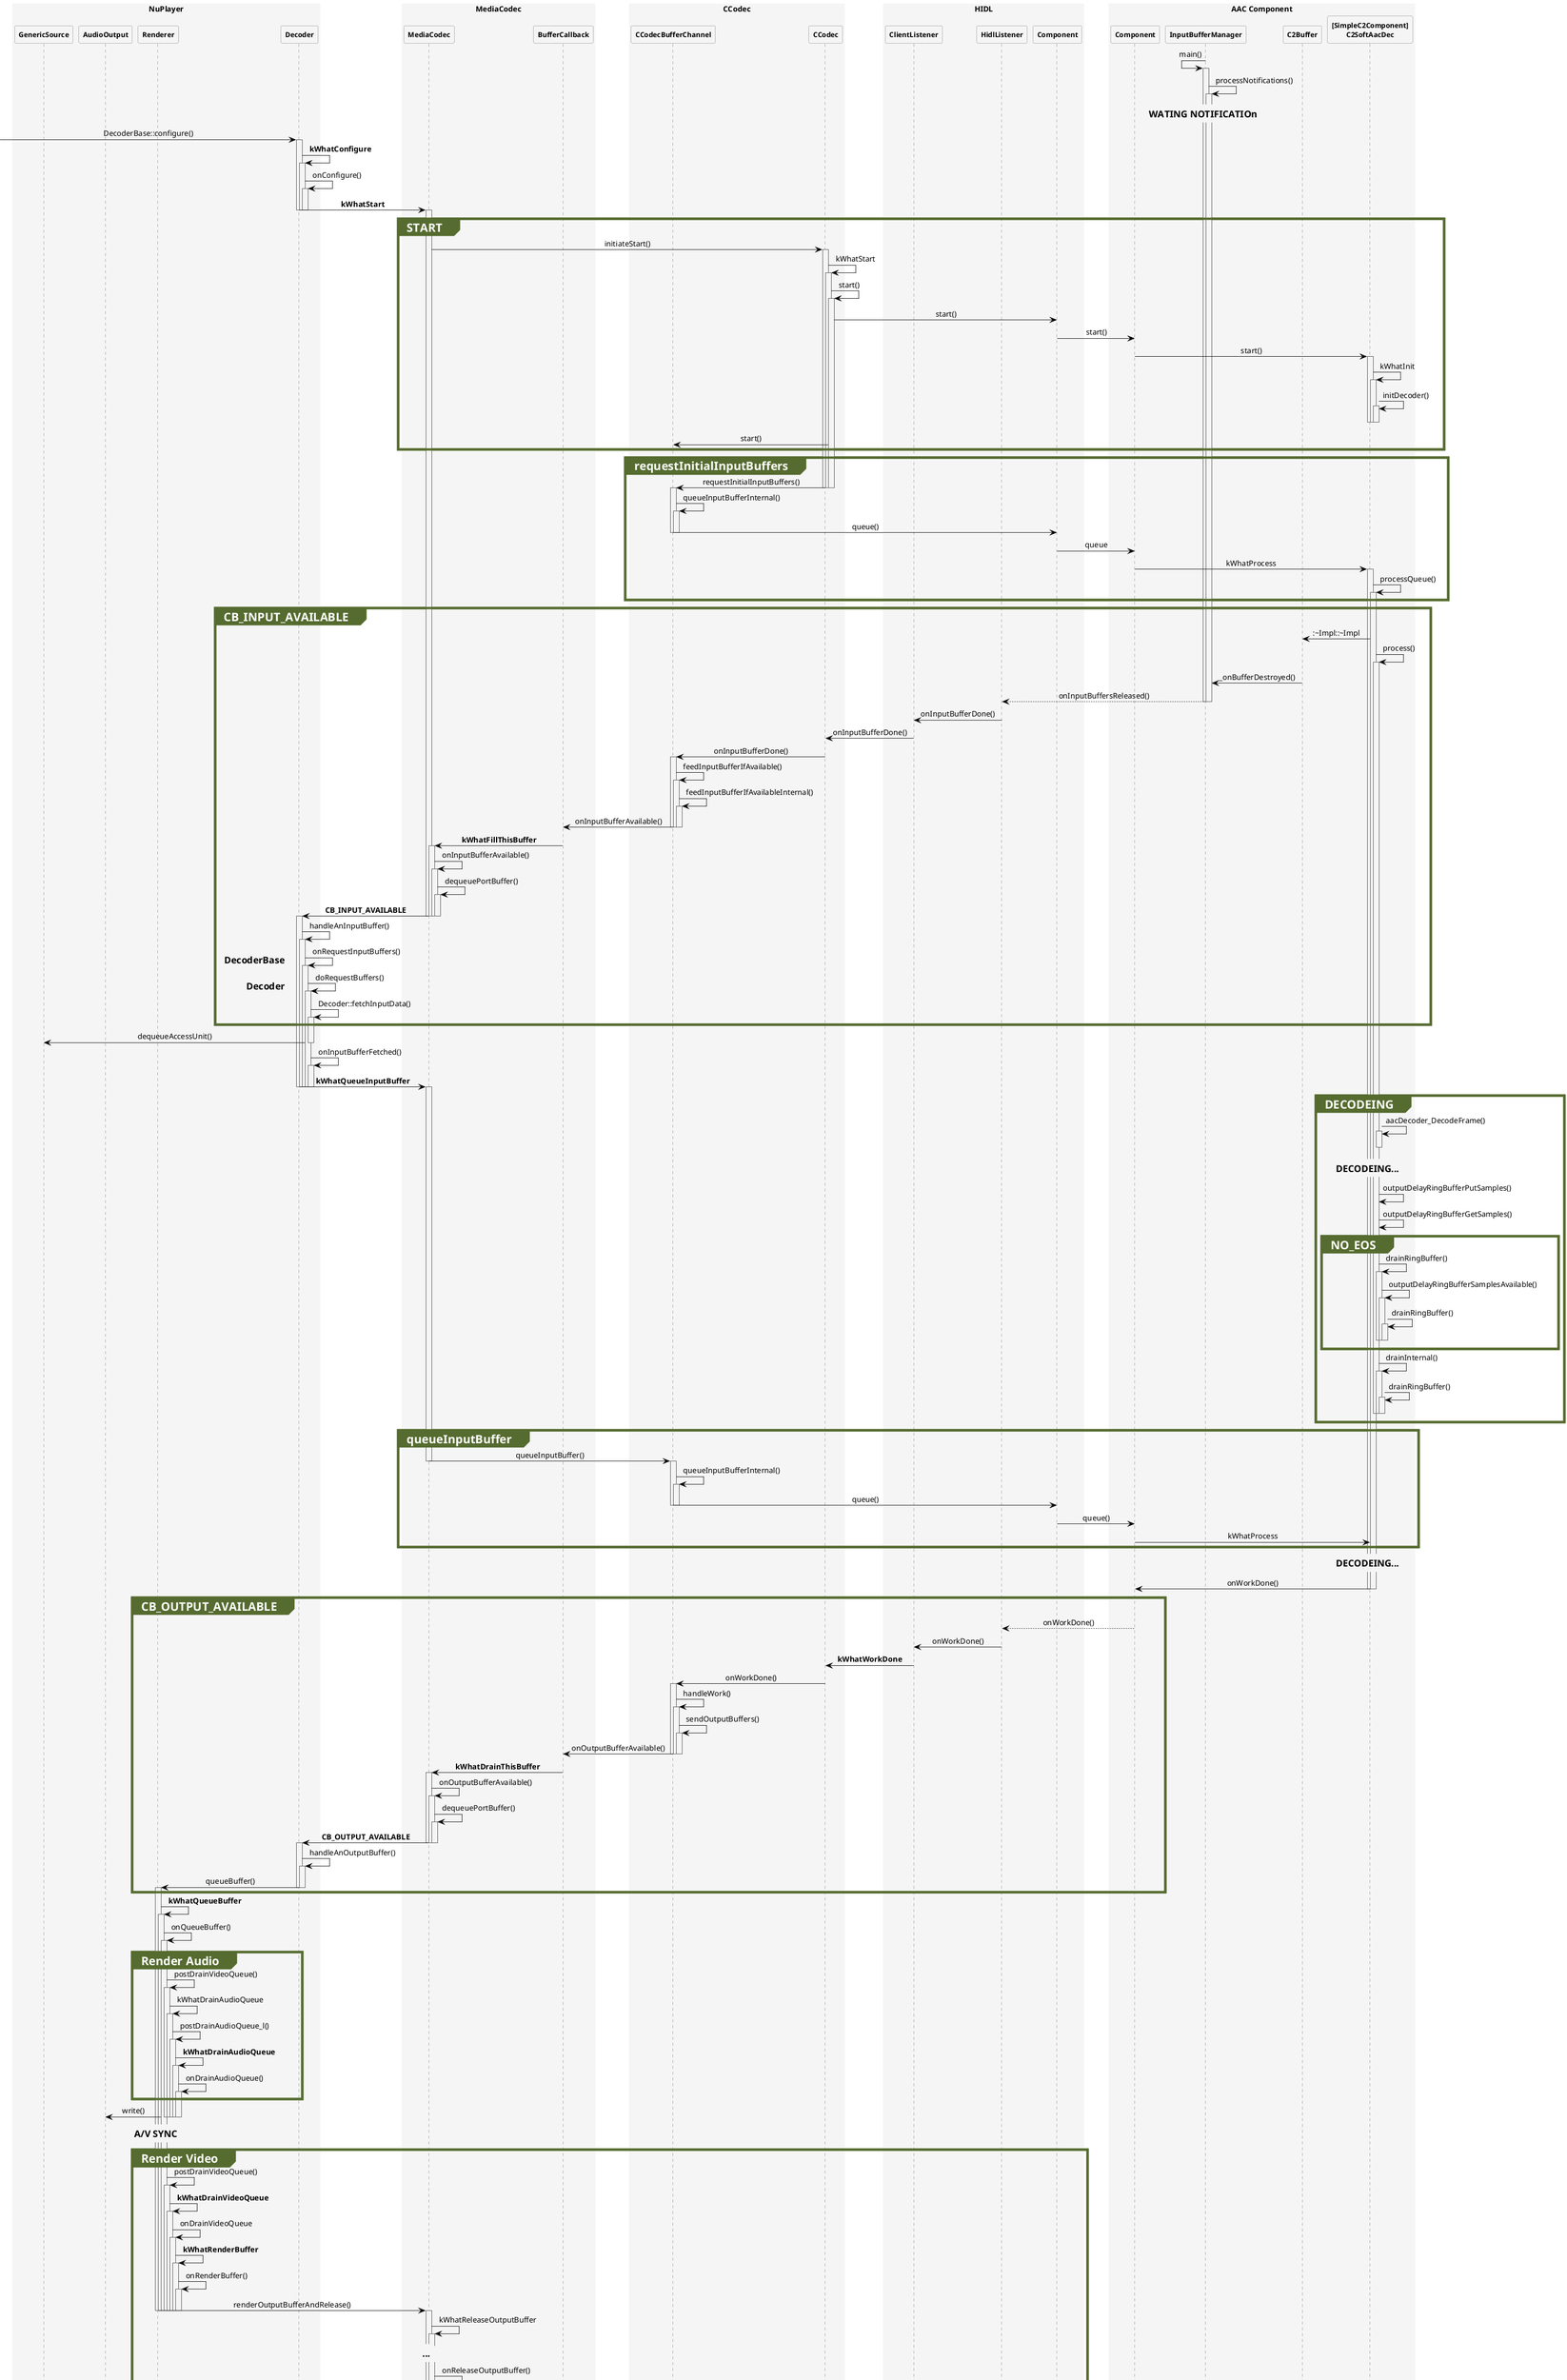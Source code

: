 @startuml MediaCodec

hide footbox
skinparam {
    ' defaultFontName Abyssinica SIL
    Shadowing false
    backgroundColor white
    NoteFontColor #Black
    NoteFontSize 16
    NoteTextAlignment left
    NoteBackgroundColor WhiteSmoke
    NoteColor transparent
    NoteBorderThickness 0
    NoteBorderColor transparent
    NoteBorderThickness 0
    NoteShadowing false
    ParticipantPadding 0
    BoxPadding 20
    dpi 96
    ClassBackgroundColor transparent
    ClassHeaderBackgroundColor lightgreen
    ClassStereotypeFontColor transparent
    SequenceBoxBordercolor WhiteSmoke
    SequenceBoxFontSize 24
    SequenceBoxFontColor Black
    SequenceBoxBackgroundColor WhiteSmoke
    SequenceLifeLineBackgroundColor WhiteSmoke
    SequenceMessageAlignment center
    SequenceGroupHeaderFontColor White
    SequenceGroupHeaderFontSize 20
    SequenceGroupBackgroundColor DarkOliveGreen
    SequenceGroupBodyBackgroundColor transparent
    SequenceGroupBorderThickness 4
    SequenceGroupBorderColor DarkOliveGreen
    ' transparent
    sequence {
        ParticipantBackgroundColor WhiteSmoke
        ParticipantBorderColor Gray
        ParticipantFontStyle Bold
        ParticipantFontSize 12
        ParticipantPadding 0

        LifeLineBorderColor DimGray
        ArrowColor Black
        ArrowThickness 0.8
        ColorArrowSeparationSpace 30
    }
}

box NuPlayer
participant GenericSource
participant AudioOutput
participant Renderer
participant Decoder
end box

box MediaCodec
participant MediaCodec
participant BufferCallback
end box

box CCodec
participant CCodecBufferChannel
participant CCodec
end box

box HIDL
participant ClientListener
participant HidlListener
participant Component
end box

box AAC Component
participant "Component" as CComponent
participant InputBufferManager
participant C2Buffer
participant "[SimpleC2Component]\nC2SoftAacDec" as C2SoftAacDec
end box

' box libAACdec
' participant libAACdec
' end box

' ->MediaCodec:getOutputBuffers()
' activate MediaCodec
' MediaCodec->MediaCodec:**kWhatGetBuffers**
' activate MediaCodec
' MediaCodec->CCodecBufferChannel:getOutputBufferArray()
' deactivate MediaCodec
' deactivate MediaCodec
' ' CCodecBufferChannel->FlexOutputBuffers:toArrayMode()
' ' FlexOutputBuffers->OutputBuffersArray:initialize()
' ' OutputBuffersArray->BuffersArrayImpl:initialize()
' ' BuffersArrayImpl-->DummyContainerBuffer:NEW

' ->ComponentStore:createComponent_1_2()
' ComponentStore->C2PlatformComponentStore:createComponent()
' activate C2PlatformComponentStore
' C2PlatformComponentStore->C2PlatformComponentStore:findComponent()
' activate C2PlatformComponentStore
' C2PlatformComponentStore->ComponentLoader:fetchModule()
' deactivate C2PlatformComponentStore
' deactivate C2PlatformComponentStore
' ComponentLoader->ComponentModule:init()
' ComponentModule->ComponentModule:createInterface()
' ComponentModule->C2SoftAacDecFactory:createInterface()
' C2SoftAacDecFactory->C2SoftAacDec:IntfImpl::IntfImpl()

InputBufferManager<-InputBufferManager:main()
activate InputBufferManager
InputBufferManager->InputBufferManager:processNotifications()
activate InputBufferManager
note over InputBufferManager:**WATING NOTIFICATIOn**

->Decoder:DecoderBase::configure()
activate Decoder
Decoder->Decoder:**kWhatConfigure**
activate Decoder
Decoder->Decoder:onConfigure()
activate Decoder
Decoder->MediaCodec:**kWhatStart**
deactivate Decoder
deactivate Decoder
deactivate Decoder
group START
activate MediaCodec
MediaCodec->CCodec:initiateStart()
activate CCodec
CCodec->CCodec:kWhatStart
activate CCodec
CCodec->CCodec:start()
activate CCodec
CCodec->Component:start()
Component->CComponent:start()
CComponent->C2SoftAacDec:start()
activate C2SoftAacDec
C2SoftAacDec->C2SoftAacDec:kWhatInit
activate C2SoftAacDec
C2SoftAacDec->C2SoftAacDec:initDecoder()
activate C2SoftAacDec
deactivate C2SoftAacDec
deactivate C2SoftAacDec
deactivate C2SoftAacDec
CCodec->CCodecBufferChannel:start()
end group

group requestInitialInputBuffers
CCodec->CCodecBufferChannel:requestInitialInputBuffers()
deactivate CCodec
deactivate CCodec
deactivate CCodec
activate CCodecBufferChannel
CCodecBufferChannel->CCodecBufferChannel:queueInputBufferInternal()
activate CCodecBufferChannel
CCodecBufferChannel->Component:queue()
deactivate CCodecBufferChannel
deactivate CCodecBufferChannel
Component->CComponent:queue
CComponent->C2SoftAacDec:kWhatProcess
activate C2SoftAacDec
C2SoftAacDec->C2SoftAacDec:processQueue()
activate C2SoftAacDec
end group

group CB_INPUT_AVAILABLE
C2SoftAacDec->C2Buffer::~Impl::~Impl
C2SoftAacDec->C2SoftAacDec:process()
activate C2SoftAacDec
C2Buffer->InputBufferManager:_onBufferDestroyed()
InputBufferManager-->HidlListener:onInputBuffersReleased()
deactivate InputBufferManager
deactivate InputBufferManager
HidlListener->ClientListener:onInputBufferDone()
ClientListener->CCodec:onInputBufferDone()
CCodec->CCodecBufferChannel:onInputBufferDone()
activate CCodecBufferChannel
CCodecBufferChannel->CCodecBufferChannel:feedInputBufferIfAvailable()
activate CCodecBufferChannel
CCodecBufferChannel->CCodecBufferChannel:feedInputBufferIfAvailableInternal()
activate CCodecBufferChannel
CCodecBufferChannel->BufferCallback:onInputBufferAvailable()
deactivate CCodecBufferChannel
deactivate CCodecBufferChannel
deactivate CCodecBufferChannel
BufferCallback->MediaCodec:**kWhatFillThisBuffer**
activate MediaCodec
MediaCodec->MediaCodec:onInputBufferAvailable()
activate MediaCodec
MediaCodec->MediaCodec:dequeuePortBuffer()
activate MediaCodec
MediaCodec->Decoder:**CB_INPUT_AVAILABLE**
deactivate MediaCodec
deactivate MediaCodec
deactivate MediaCodec
deactivate MediaCodec
activate Decoder
Decoder->Decoder:handleAnInputBuffer()
activate Decoder
Decoder->Decoder:onRequestInputBuffers()
note left:**DecoderBase**
activate Decoder
Decoder->Decoder:doRequestBuffers()
note left:**Decoder**
activate Decoder
Decoder->Decoder:Decoder::fetchInputData()
activate Decoder
end group
Decoder->GenericSource:dequeueAccessUnit()
deactivate Decoder
Decoder->Decoder:onInputBufferFetched()
activate Decoder
Decoder->MediaCodec:**kWhatQueueInputBuffer**
deactivate Decoder
deactivate Decoder
deactivate Decoder
deactivate Decoder
deactivate Decoder
activate MediaCodec

group DECODEING
C2SoftAacDec->C2SoftAacDec:aacDecoder_DecodeFrame()
' C2SoftAacDec->libAACdec:aacDecoder_DecodeFrame()
' activate libAACdec
' libAACdec->
' deactivate libAACdec
activate C2SoftAacDec
note over C2SoftAacDec:**DECODEING...**
deactivate C2SoftAacDec
C2SoftAacDec->C2SoftAacDec:outputDelayRingBufferPutSamples()
C2SoftAacDec->C2SoftAacDec:outputDelayRingBufferGetSamples()
group NO_EOS
C2SoftAacDec->C2SoftAacDec:drainRingBuffer()
activate C2SoftAacDec
C2SoftAacDec->C2SoftAacDec:outputDelayRingBufferSamplesAvailable()
activate C2SoftAacDec
C2SoftAacDec->C2SoftAacDec:drainRingBuffer()
activate C2SoftAacDec
deactivate C2SoftAacDec
deactivate C2SoftAacDec
deactivate C2SoftAacDec
end group
C2SoftAacDec->C2SoftAacDec:drainInternal()
activate C2SoftAacDec
C2SoftAacDec->C2SoftAacDec:drainRingBuffer()
activate C2SoftAacDec
deactivate C2SoftAacDec
deactivate C2SoftAacDec
deactivate C2SoftAacDec
end group

group queueInputBuffer
MediaCodec->CCodecBufferChannel:queueInputBuffer()
deactivate MediaCodec
deactivate MediaCodec
activate CCodecBufferChannel
CCodecBufferChannel->CCodecBufferChannel:queueInputBufferInternal()
activate CCodecBufferChannel
CCodecBufferChannel->Component:queue()
deactivate CCodecBufferChannel
deactivate CCodecBufferChannel
Component->CComponent:queue()
CComponent->C2SoftAacDec:kWhatProcess
end group
note over C2SoftAacDec:**DECODEING...**

C2SoftAacDec->CComponent:onWorkDone()
deactivate C2SoftAacDec
deactivate C2SoftAacDec

group CB_OUTPUT_AVAILABLE
CComponent-->HidlListener:onWorkDone()
HidlListener->ClientListener:onWorkDone()
ClientListener->CCodec:**kWhatWorkDone**
CCodec->CCodecBufferChannel:onWorkDone()
activate CCodecBufferChannel
CCodecBufferChannel->CCodecBufferChannel:handleWork()
activate CCodecBufferChannel
CCodecBufferChannel->CCodecBufferChannel:sendOutputBuffers()
activate CCodecBufferChannel
CCodecBufferChannel->BufferCallback:onOutputBufferAvailable()
deactivate CCodecBufferChannel
deactivate CCodecBufferChannel
deactivate CCodecBufferChannel
BufferCallback->MediaCodec:**kWhatDrainThisBuffer**
activate MediaCodec
MediaCodec->MediaCodec:onOutputBufferAvailable()
activate MediaCodec
MediaCodec->MediaCodec:dequeuePortBuffer()
activate MediaCodec
MediaCodec->Decoder:**CB_OUTPUT_AVAILABLE**
deactivate MediaCodec
deactivate MediaCodec
deactivate MediaCodec
activate Decoder
Decoder->Decoder:handleAnOutputBuffer()
activate Decoder
Decoder->Renderer:queueBuffer()
deactivate Decoder
deactivate Decoder
activate Renderer
end group
Renderer->Renderer:**kWhatQueueBuffer**
activate Renderer
Renderer->Renderer:onQueueBuffer()
activate Renderer

group Render Audio
Renderer->Renderer:postDrainVideoQueue()
activate Renderer
Renderer->Renderer:kWhatDrainAudioQueue
activate Renderer
Renderer->Renderer:postDrainAudioQueue_l()
activate Renderer
Renderer->Renderer:**kWhatDrainAudioQueue**
activate Renderer
Renderer->Renderer:onDrainAudioQueue()
activate Renderer
end group
Renderer->AudioOutput:write()
deactivate Renderer
deactivate Renderer
deactivate Renderer
deactivate Renderer
deactivate Renderer

note over Renderer:**A/V SYNC**

group Render Video
Renderer->Renderer:postDrainVideoQueue()
activate Renderer
Renderer->Renderer:**kWhatDrainVideoQueue**
activate Renderer
Renderer->Renderer:onDrainVideoQueue
activate Renderer
Renderer->Renderer:**kWhatRenderBuffer**
activate Renderer
Renderer->Renderer:onRenderBuffer()
activate Renderer
Renderer->MediaCodec:renderOutputBufferAndRelease()
deactivate Renderer
deactivate Renderer
deactivate Renderer
deactivate Renderer
deactivate Renderer
deactivate Renderer
deactivate Renderer
deactivate Renderer
activate MediaCodec
MediaCodec->MediaCodec:kWhatReleaseOutputBuffer
activate MediaCodec
note over MediaCodec:**...**
' deactivate MediaCodec
' deactivate MediaCodec
' activate MediaCodec
' MediaCodec->MediaCodec:onReleaseOutputBuffer()
' activate MediaCodec
' MediaCodec->CCodecBufferChannel:renderOutputBuffer()
' deactivate MediaCodec
' deactivate MediaCodec
' CCodecBufferChannel->Component:queueToOutputSurface()



' activate C2SoftAacDec
' C2SoftAacDec->C2SoftAacDec:processQueue()
' activate C2SoftAacDec
' C2SoftAacDec->C2Buffer::~Impl::~Impl
' C2SoftAacDec->C2SoftAacDec:process()
' activate C2SoftAacDec
' C2Buffer->InputBufferManager:_onBufferDestroyed()
' InputBufferManager-->HidlListener:onInputBuffersReleased()
' deactivate InputBufferManager
' deactivate InputBufferManager
' HidlListener->ClientListener:onInputBufferDone()
' ClientListener->CCodec:onInputBufferDone()
' CCodec->CCodecBufferChannel:onInputBufferDone()
' activate CCodecBufferChannel
' CCodecBufferChannel->CCodecBufferChannel:feedInputBufferIfAvailable()
' activate CCodecBufferChannel
' CCodecBufferChannel->CCodecBufferChannel:feedInputBufferIfAvailableInternal()
' activate CCodecBufferChannel
' CCodecBufferChannel->BufferCallback:onInputBufferAvailable()
' deactivate CCodecBufferChannel
' deactivate CCodecBufferChannel
' deactivate CCodecBufferChannel
' BufferCallback->MediaCodec:**kWhatFillThisBuffer**
' activate MediaCodec
' MediaCodec->MediaCodec:onInputBufferAvailable()
' activate MediaCodec
' MediaCodec->MediaCodec:dequeuePortBuffer()
' activate MediaCodec
' MediaCodec->Decoder:**CB_INPUT_AVAILABLE**
' deactivate MediaCodec
' deactivate MediaCodec
' deactivate MediaCodec
' activate Decoder
' Decoder->Decoder:handleAnInputBuffer()
' activate Decoder
' Decoder->Decoder:onRequestInputBuffers()
' note left:**DecoderBase**
' activate Decoder
' Decoder->Decoder:doRequestBuffers()
' note left:**Decoder**
' activate Decoder
' Decoder->Decoder:Decoder::fetchInputData()
' activate Decoder
' Decoder->GenericSource:dequeueAccessUnit()
' deactivate Decoder
' deactivate Decoder
' deactivate Decoder
' deactivate Decoder
' deactivate Decoder

' C2SoftAacDec->C2SoftAacDec:aacDecoder_DecodeFrame()
' C2SoftAacDec->C2SoftAacDec:outputDelayRingBufferPutSamples()
' C2SoftAacDec->C2SoftAacDec:outputDelayRingBufferGetSamples()
' group NO_EOS
' C2SoftAacDec->C2SoftAacDec:drainRingBuffer()
' activate C2SoftAacDec
' C2SoftAacDec->C2SoftAacDec:outputDelayRingBufferSamplesAvailable()
' activate C2SoftAacDec
' C2SoftAacDec->C2SoftAacDec:drainRingBuffer()
' activate C2SoftAacDec
' deactivate C2SoftAacDec
' deactivate C2SoftAacDec
' deactivate C2SoftAacDec
' end group
' C2SoftAacDec->C2SoftAacDec:drainInternal()
' activate C2SoftAacDec
' C2SoftAacDec->C2SoftAacDec:drainRingBuffer()
' activate C2SoftAacDec
' deactivate C2SoftAacDec
' deactivate C2SoftAacDec
' deactivate C2SoftAacDec

' C2SoftAacDec->CComponent:onWorkDone()
' deactivate C2SoftAacDec
' deactivate C2SoftAacDec

' CComponent-->HidlListener:onWorkDone()
' HidlListener->ClientListener:onWorkDone()
' ClientListener->CCodec:**kWhatWorkDone**
' CCodec->CCodecBufferChannel:onWorkDone()
' activate CCodecBufferChannel
' CCodecBufferChannel->CCodecBufferChannel:handleWork()
' activate CCodecBufferChannel
' CCodecBufferChannel->CCodecBufferChannel:sendOutputBuffers()
' activate CCodecBufferChannel
' CCodecBufferChannel->BufferCallback:onOutputBufferAvailable()
' deactivate CCodecBufferChannel
' deactivate CCodecBufferChannel
' deactivate CCodecBufferChannel
' BufferCallback->MediaCodec:**kWhatDrainThisBuffer**
' activate MediaCodec
' MediaCodec->MediaCodec:onOutputBufferAvailable()
' activate MediaCodec
' MediaCodec->MediaCodec:dequeuePortBuffer()
' activate MediaCodec
' MediaCodec->Decoder:CB_OUTPUT_AVAILABLE()
' deactivate MediaCodec
' deactivate MediaCodec
' deactivate MediaCodec
' activate Decoder
' Decoder->Decoder:handleAnOutputBuffer()
' activate Decoder
' Decoder->Decoder:**kWhatRenderBuffer**
' activate Decoder
' Decoder->Decoder:onRenderBuffer()
' activate Decoder
' Decoder->MediaCodec::**kWhatReleaseOutputBuffer**
' deactivate Decoder
' deactivate Decoder
' deactivate Decoder
' deactivate Decoder
' activate MediaCodec
' activate MediaCodec
MediaCodec->MediaCodec:onReleaseOutputBuffer()
activate MediaCodec
MediaCodec->CCodecBufferChannel:renderOutputBuffer()
deactivate MediaCodec
deactivate MediaCodec
deactivate MediaCodec
CCodecBufferChannel->Component:queueToOutputSurface()
end group

->MediaCodec:dequeueOutputBuffer()
activate MediaCodec
group dequeueOutputBuffer
MediaCodec->MediaCodec:**kWhatReleaseOutputBuffer**
activate MediaCodec
MediaCodec->MediaCodec:handleDequeueOutputBuffer()
activate MediaCodec
MediaCodec->MediaCodec:dequeuePortBuffer()
activate MediaCodec
deactivate MediaCodec
deactivate MediaCodec
deactivate MediaCodec
deactivate MediaCodec
end group

' ->MediaCodec:getOutputBuffer()
' activate MediaCodec
' MediaCodec->MediaCodec:getBufferAndFormat()
' activate MediaCodec
' deactivate MediaCodec
' deactivate MediaCodec

@enduml